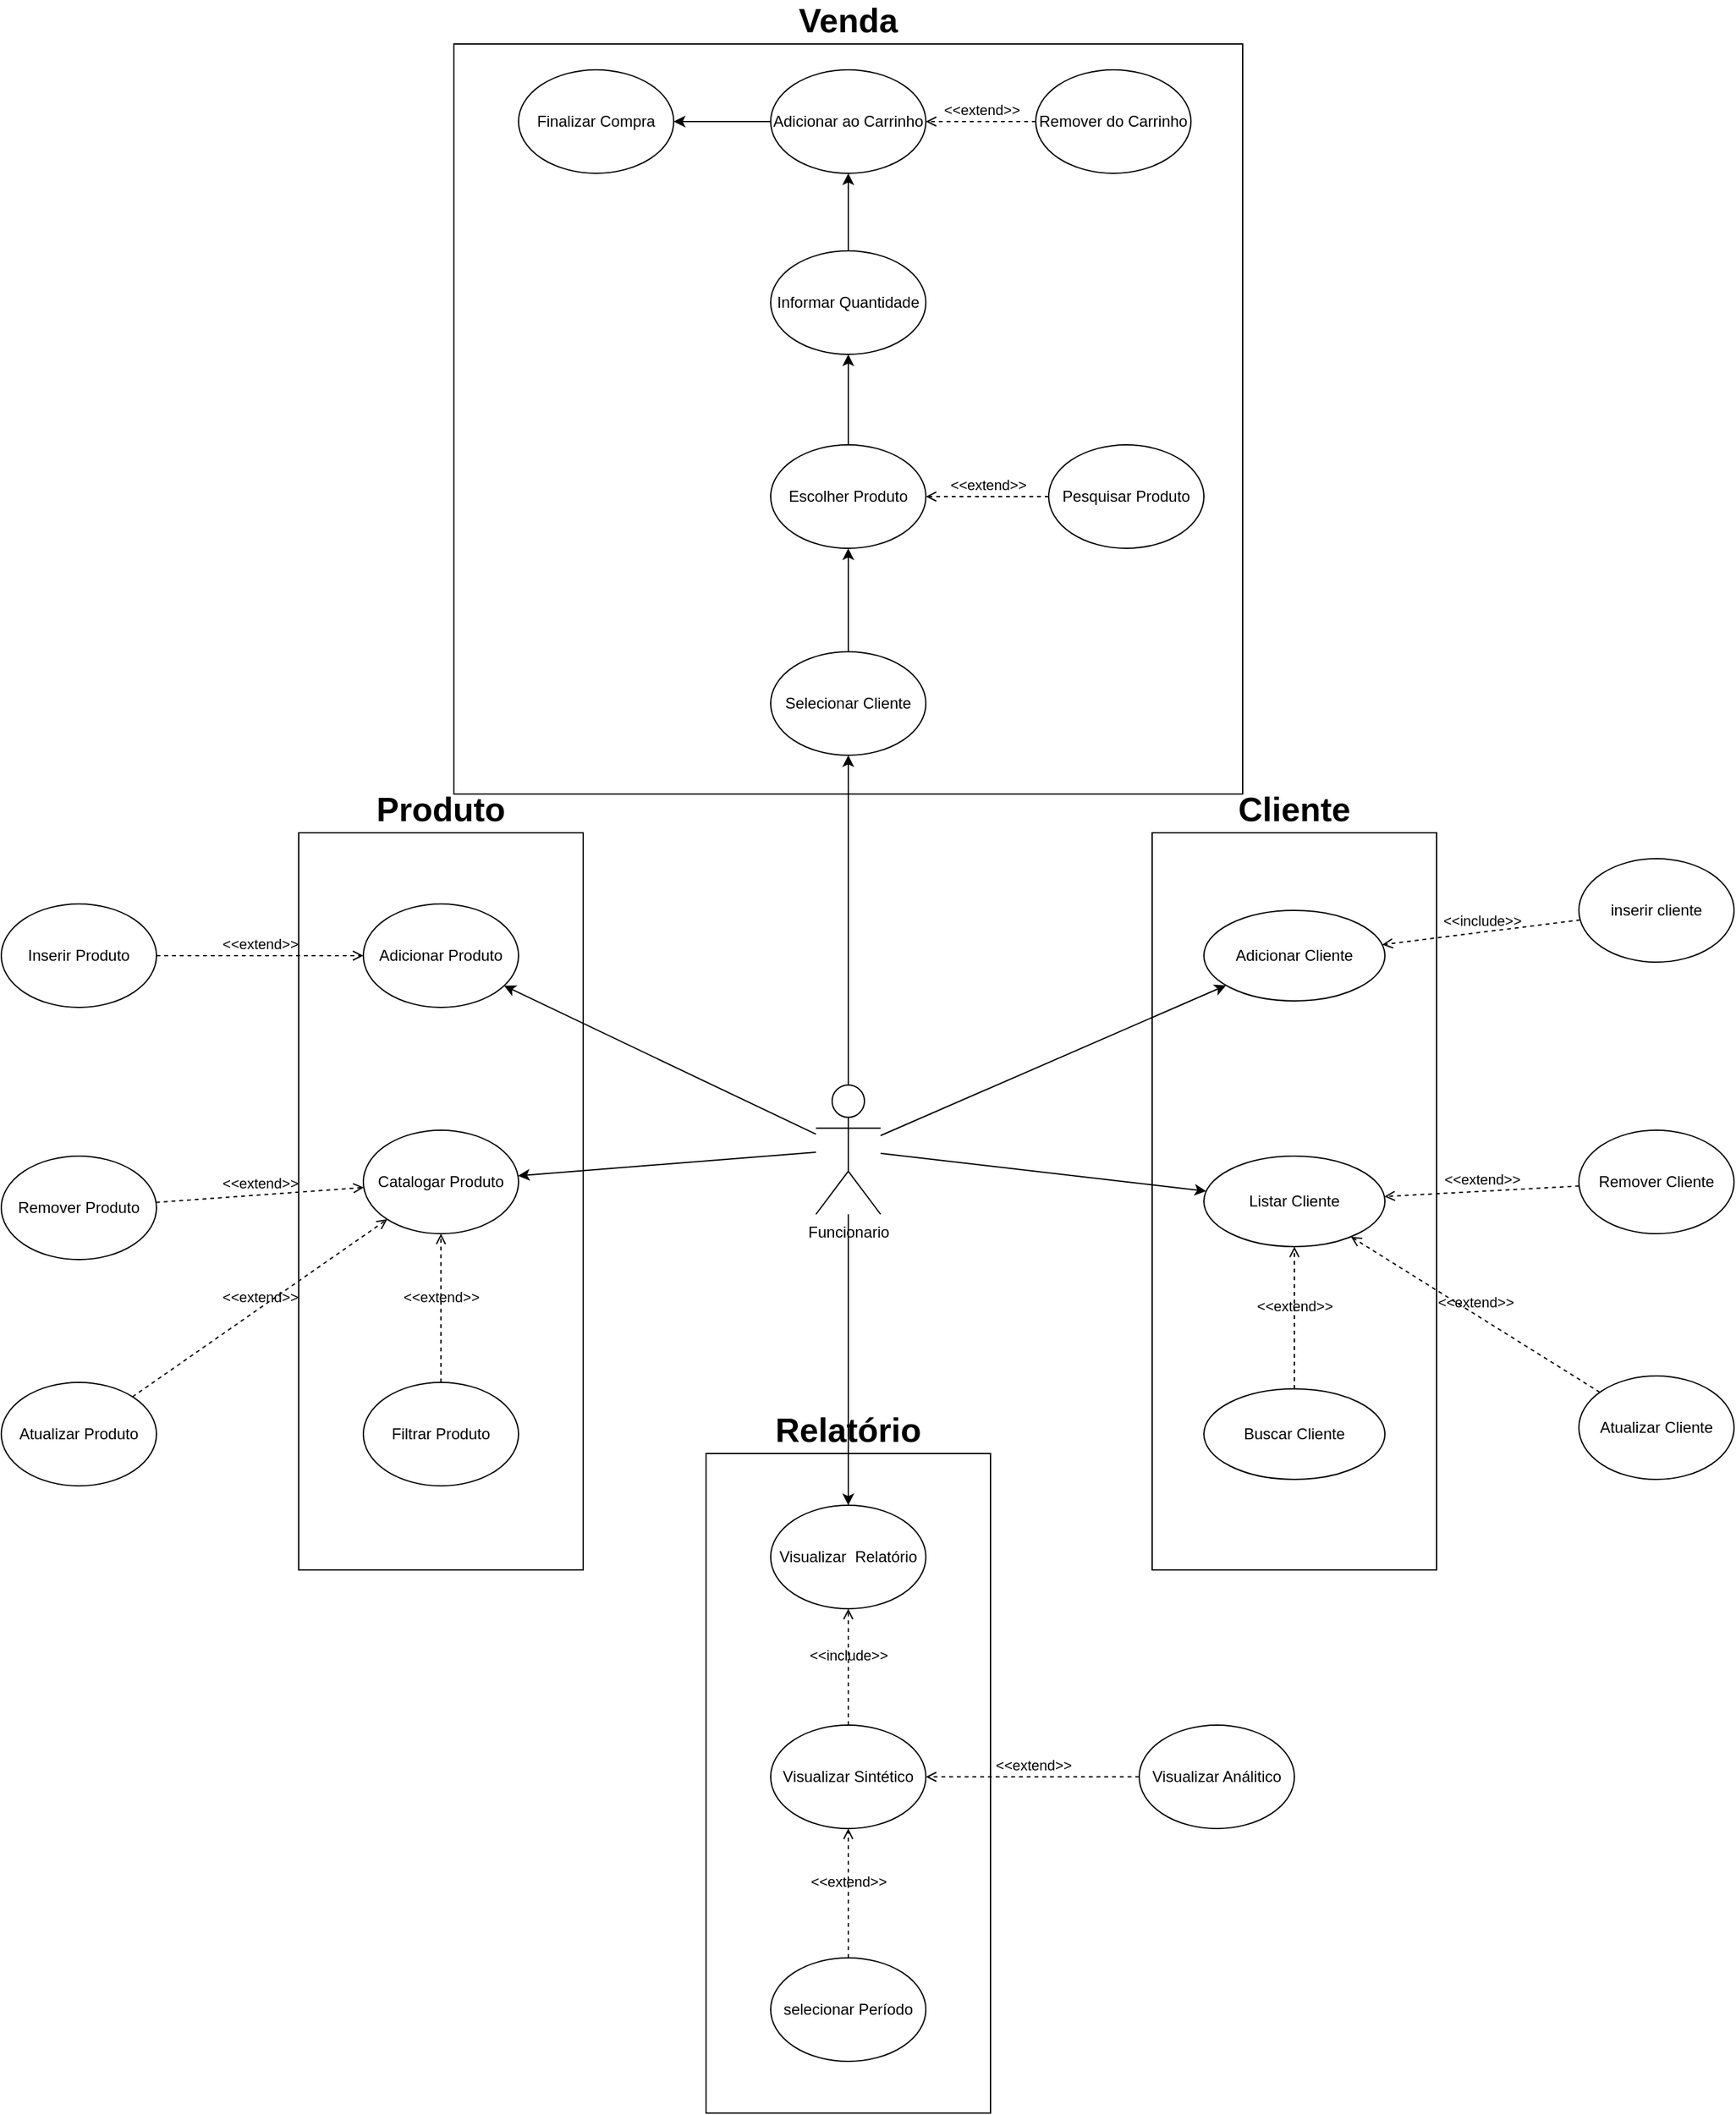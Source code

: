<mxfile version="21.2.9" type="github">
  <diagram id="aXPtKR9Dp8ojyyHZIu-4" name="Page-1">
    <mxGraphModel dx="2234" dy="1596" grid="1" gridSize="10" guides="1" tooltips="1" connect="1" arrows="1" fold="1" page="0" pageScale="1" pageWidth="850" pageHeight="1100" math="0" shadow="0">
      <root>
        <mxCell id="0" />
        <mxCell id="1" parent="0" />
        <mxCell id="tgfpu5Pf73SE2RLoUoSD-70" value="Relatório" style="rounded=0;whiteSpace=wrap;html=1;align=center;verticalAlign=bottom;labelPosition=center;verticalLabelPosition=top;fontStyle=1;fontSize=26;" parent="1" vertex="1">
          <mxGeometry x="-35" y="470" width="220" height="510" as="geometry" />
        </mxCell>
        <mxCell id="2" value="Funcionario" style="shape=umlActor;verticalLabelPosition=bottom;verticalAlign=top;html=1;" parent="1" vertex="1">
          <mxGeometry x="50" y="185" width="50" height="100" as="geometry" />
        </mxCell>
        <mxCell id="6" value="Cliente" style="rounded=0;whiteSpace=wrap;html=1;align=center;verticalAlign=bottom;labelPosition=center;verticalLabelPosition=top;fontStyle=1;fontSize=26;" parent="1" vertex="1">
          <mxGeometry x="310" y="-10" width="220" height="570" as="geometry" />
        </mxCell>
        <mxCell id="7" value="Adicionar Cliente" style="ellipse;whiteSpace=wrap;html=1;" parent="1" vertex="1">
          <mxGeometry x="350" y="50" width="140" height="70" as="geometry" />
        </mxCell>
        <mxCell id="10" value="Listar Cliente" style="ellipse;whiteSpace=wrap;html=1;" parent="1" vertex="1">
          <mxGeometry x="350" y="240" width="140" height="70" as="geometry" />
        </mxCell>
        <mxCell id="11" value="Buscar Cliente" style="ellipse;whiteSpace=wrap;html=1;" parent="1" vertex="1">
          <mxGeometry x="350" y="420" width="140" height="70" as="geometry" />
        </mxCell>
        <mxCell id="tgfpu5Pf73SE2RLoUoSD-22" value="" style="endArrow=classic;html=1;rounded=0;" parent="1" source="2" target="7" edge="1">
          <mxGeometry width="50" height="50" relative="1" as="geometry">
            <mxPoint x="170" y="210" as="sourcePoint" />
            <mxPoint x="200" y="180" as="targetPoint" />
          </mxGeometry>
        </mxCell>
        <mxCell id="tgfpu5Pf73SE2RLoUoSD-23" value="&amp;lt;&amp;lt;include&amp;gt;&amp;gt;" style="html=1;verticalAlign=bottom;labelBackgroundColor=none;endArrow=open;endFill=0;dashed=1;rounded=0;" parent="1" source="tgfpu5Pf73SE2RLoUoSD-24" target="7" edge="1">
          <mxGeometry width="160" relative="1" as="geometry">
            <mxPoint x="580" y="10" as="sourcePoint" />
            <mxPoint x="700" y="30" as="targetPoint" />
            <Array as="points" />
          </mxGeometry>
        </mxCell>
        <mxCell id="tgfpu5Pf73SE2RLoUoSD-24" value="inserir cliente" style="ellipse;whiteSpace=wrap;html=1;" parent="1" vertex="1">
          <mxGeometry x="640" y="10" width="120" height="80" as="geometry" />
        </mxCell>
        <mxCell id="tgfpu5Pf73SE2RLoUoSD-25" value="" style="endArrow=classic;html=1;rounded=0;" parent="1" source="2" target="10" edge="1">
          <mxGeometry width="50" height="50" relative="1" as="geometry">
            <mxPoint x="140" y="470" as="sourcePoint" />
            <mxPoint x="190" y="420" as="targetPoint" />
            <Array as="points" />
          </mxGeometry>
        </mxCell>
        <mxCell id="tgfpu5Pf73SE2RLoUoSD-34" value="&amp;lt;&amp;lt;extend&amp;gt;&amp;gt;" style="html=1;verticalAlign=bottom;labelBackgroundColor=none;endArrow=open;endFill=0;dashed=1;rounded=0;" parent="1" source="tgfpu5Pf73SE2RLoUoSD-35" target="10" edge="1">
          <mxGeometry width="160" relative="1" as="geometry">
            <mxPoint x="610" y="455" as="sourcePoint" />
            <mxPoint x="770" y="450" as="targetPoint" />
          </mxGeometry>
        </mxCell>
        <mxCell id="tgfpu5Pf73SE2RLoUoSD-35" value="Remover Cliente" style="ellipse;whiteSpace=wrap;html=1;" parent="1" vertex="1">
          <mxGeometry x="640" y="220" width="120" height="80" as="geometry" />
        </mxCell>
        <mxCell id="tgfpu5Pf73SE2RLoUoSD-36" value="Atualizar Cliente" style="ellipse;whiteSpace=wrap;html=1;" parent="1" vertex="1">
          <mxGeometry x="640" y="410" width="120" height="80" as="geometry" />
        </mxCell>
        <mxCell id="tgfpu5Pf73SE2RLoUoSD-37" value="&amp;lt;&amp;lt;extend&amp;gt;&amp;gt;" style="html=1;verticalAlign=bottom;labelBackgroundColor=none;endArrow=open;endFill=0;dashed=1;rounded=0;" parent="1" source="tgfpu5Pf73SE2RLoUoSD-36" target="10" edge="1">
          <mxGeometry width="160" relative="1" as="geometry">
            <mxPoint x="470" y="590" as="sourcePoint" />
            <mxPoint x="630" y="590" as="targetPoint" />
          </mxGeometry>
        </mxCell>
        <mxCell id="tgfpu5Pf73SE2RLoUoSD-39" value="&amp;lt;&amp;lt;extend&amp;gt;&amp;gt;" style="html=1;verticalAlign=bottom;labelBackgroundColor=none;endArrow=open;endFill=0;dashed=1;rounded=0;" parent="1" source="11" target="10" edge="1">
          <mxGeometry width="160" relative="1" as="geometry">
            <mxPoint x="320" y="330" as="sourcePoint" />
            <mxPoint x="420" y="330" as="targetPoint" />
          </mxGeometry>
        </mxCell>
        <mxCell id="tgfpu5Pf73SE2RLoUoSD-42" value="Produto" style="rounded=0;whiteSpace=wrap;html=1;fontStyle=1;fontSize=26;labelPosition=center;verticalLabelPosition=top;align=center;verticalAlign=bottom;" parent="1" vertex="1">
          <mxGeometry x="-350" y="-10" width="220" height="570" as="geometry" />
        </mxCell>
        <mxCell id="tgfpu5Pf73SE2RLoUoSD-43" value="Adicionar Produto" style="ellipse;whiteSpace=wrap;html=1;" parent="1" vertex="1">
          <mxGeometry x="-300" y="45" width="120" height="80" as="geometry" />
        </mxCell>
        <mxCell id="tgfpu5Pf73SE2RLoUoSD-47" value="&amp;lt;&amp;lt;extend&amp;gt;&amp;gt;" style="html=1;verticalAlign=bottom;labelBackgroundColor=none;endArrow=open;endFill=0;dashed=1;rounded=0;" parent="1" source="tgfpu5Pf73SE2RLoUoSD-48" target="tgfpu5Pf73SE2RLoUoSD-43" edge="1">
          <mxGeometry width="160" relative="1" as="geometry">
            <mxPoint x="-480" y="80" as="sourcePoint" />
            <mxPoint x="-320" y="80" as="targetPoint" />
          </mxGeometry>
        </mxCell>
        <mxCell id="tgfpu5Pf73SE2RLoUoSD-48" value="Inserir Produto" style="ellipse;whiteSpace=wrap;html=1;" parent="1" vertex="1">
          <mxGeometry x="-580" y="45" width="120" height="80" as="geometry" />
        </mxCell>
        <mxCell id="tgfpu5Pf73SE2RLoUoSD-49" value="Catalogar Produto" style="ellipse;whiteSpace=wrap;html=1;" parent="1" vertex="1">
          <mxGeometry x="-300" y="220" width="120" height="80" as="geometry" />
        </mxCell>
        <mxCell id="tgfpu5Pf73SE2RLoUoSD-50" value="Filtrar Produto" style="ellipse;whiteSpace=wrap;html=1;" parent="1" vertex="1">
          <mxGeometry x="-300" y="415" width="120" height="80" as="geometry" />
        </mxCell>
        <mxCell id="tgfpu5Pf73SE2RLoUoSD-51" value="Remover Produto" style="ellipse;whiteSpace=wrap;html=1;" parent="1" vertex="1">
          <mxGeometry x="-580" y="240" width="120" height="80" as="geometry" />
        </mxCell>
        <mxCell id="tgfpu5Pf73SE2RLoUoSD-52" value="Atualizar Produto" style="ellipse;whiteSpace=wrap;html=1;" parent="1" vertex="1">
          <mxGeometry x="-580" y="415" width="120" height="80" as="geometry" />
        </mxCell>
        <mxCell id="tgfpu5Pf73SE2RLoUoSD-53" value="&amp;lt;&amp;lt;extend&amp;gt;&amp;gt;" style="html=1;verticalAlign=bottom;labelBackgroundColor=none;endArrow=open;endFill=0;dashed=1;rounded=0;" parent="1" source="tgfpu5Pf73SE2RLoUoSD-52" target="tgfpu5Pf73SE2RLoUoSD-49" edge="1">
          <mxGeometry width="160" relative="1" as="geometry">
            <mxPoint x="-470" y="520" as="sourcePoint" />
            <mxPoint x="-310" y="520" as="targetPoint" />
          </mxGeometry>
        </mxCell>
        <mxCell id="tgfpu5Pf73SE2RLoUoSD-54" value="&amp;lt;&amp;lt;extend&amp;gt;&amp;gt;" style="html=1;verticalAlign=bottom;labelBackgroundColor=none;endArrow=open;endFill=0;dashed=1;rounded=0;" parent="1" source="tgfpu5Pf73SE2RLoUoSD-51" target="tgfpu5Pf73SE2RLoUoSD-49" edge="1">
          <mxGeometry width="160" relative="1" as="geometry">
            <mxPoint x="-540" y="380" as="sourcePoint" />
            <mxPoint x="-380" y="380" as="targetPoint" />
          </mxGeometry>
        </mxCell>
        <mxCell id="tgfpu5Pf73SE2RLoUoSD-55" value="&amp;lt;&amp;lt;extend&amp;gt;&amp;gt;" style="html=1;verticalAlign=bottom;labelBackgroundColor=none;endArrow=open;endFill=0;dashed=1;rounded=0;" parent="1" source="tgfpu5Pf73SE2RLoUoSD-50" target="tgfpu5Pf73SE2RLoUoSD-49" edge="1">
          <mxGeometry width="160" relative="1" as="geometry">
            <mxPoint x="-480" y="620" as="sourcePoint" />
            <mxPoint x="-320" y="620" as="targetPoint" />
          </mxGeometry>
        </mxCell>
        <mxCell id="tgfpu5Pf73SE2RLoUoSD-56" value="" style="endArrow=classic;html=1;rounded=0;" parent="1" source="2" target="tgfpu5Pf73SE2RLoUoSD-43" edge="1">
          <mxGeometry width="50" height="50" relative="1" as="geometry">
            <mxPoint x="-50" y="230" as="sourcePoint" />
            <mxPoint y="180" as="targetPoint" />
          </mxGeometry>
        </mxCell>
        <mxCell id="tgfpu5Pf73SE2RLoUoSD-57" value="" style="endArrow=classic;html=1;rounded=0;" parent="1" source="2" target="tgfpu5Pf73SE2RLoUoSD-49" edge="1">
          <mxGeometry width="50" height="50" relative="1" as="geometry">
            <mxPoint x="-50" y="380" as="sourcePoint" />
            <mxPoint y="330" as="targetPoint" />
          </mxGeometry>
        </mxCell>
        <mxCell id="tgfpu5Pf73SE2RLoUoSD-59" value="" style="endArrow=classic;html=1;rounded=0;" parent="1" source="2" target="tgfpu5Pf73SE2RLoUoSD-60" edge="1">
          <mxGeometry width="50" height="50" relative="1" as="geometry">
            <mxPoint x="30" y="460" as="sourcePoint" />
            <mxPoint x="-100" y="560" as="targetPoint" />
          </mxGeometry>
        </mxCell>
        <mxCell id="tgfpu5Pf73SE2RLoUoSD-60" value="Visualizar&amp;nbsp; Relatório" style="ellipse;whiteSpace=wrap;html=1;" parent="1" vertex="1">
          <mxGeometry x="15" y="510" width="120" height="80" as="geometry" />
        </mxCell>
        <mxCell id="tgfpu5Pf73SE2RLoUoSD-61" value="Visualizar Análitico" style="ellipse;whiteSpace=wrap;html=1;" parent="1" vertex="1">
          <mxGeometry x="300" y="680" width="120" height="80" as="geometry" />
        </mxCell>
        <mxCell id="tgfpu5Pf73SE2RLoUoSD-62" value="&amp;lt;&amp;lt;extend&amp;gt;&amp;gt;" style="html=1;verticalAlign=bottom;labelBackgroundColor=none;endArrow=open;endFill=0;dashed=1;rounded=0;" parent="1" source="tgfpu5Pf73SE2RLoUoSD-61" target="tgfpu5Pf73SE2RLoUoSD-65" edge="1">
          <mxGeometry width="160" relative="1" as="geometry">
            <mxPoint x="-160" y="590" as="sourcePoint" />
            <mxPoint x="41" y="583" as="targetPoint" />
          </mxGeometry>
        </mxCell>
        <mxCell id="tgfpu5Pf73SE2RLoUoSD-65" value="Visualizar Sintético" style="ellipse;whiteSpace=wrap;html=1;" parent="1" vertex="1">
          <mxGeometry x="15" y="680" width="120" height="80" as="geometry" />
        </mxCell>
        <mxCell id="tgfpu5Pf73SE2RLoUoSD-66" value="&amp;lt;&amp;lt;include&amp;gt;&amp;gt;" style="html=1;verticalAlign=bottom;labelBackgroundColor=none;endArrow=open;endFill=0;dashed=1;rounded=0;" parent="1" source="tgfpu5Pf73SE2RLoUoSD-65" target="tgfpu5Pf73SE2RLoUoSD-60" edge="1">
          <mxGeometry width="160" relative="1" as="geometry">
            <mxPoint x="10" y="740" as="sourcePoint" />
            <mxPoint x="170" y="740" as="targetPoint" />
          </mxGeometry>
        </mxCell>
        <mxCell id="tgfpu5Pf73SE2RLoUoSD-67" value="&amp;lt;&amp;lt;extend&amp;gt;&amp;gt;" style="html=1;verticalAlign=bottom;labelBackgroundColor=none;endArrow=open;endFill=0;dashed=1;rounded=0;" parent="1" source="tgfpu5Pf73SE2RLoUoSD-68" target="tgfpu5Pf73SE2RLoUoSD-65" edge="1">
          <mxGeometry width="160" relative="1" as="geometry">
            <mxPoint x="-25" y="710" as="sourcePoint" />
            <mxPoint x="135" y="710" as="targetPoint" />
          </mxGeometry>
        </mxCell>
        <mxCell id="8YPlcoWRZeExDEzA0TCi-31" value="Venda" style="rounded=0;whiteSpace=wrap;html=1;align=center;verticalAlign=bottom;labelPosition=center;verticalLabelPosition=top;fontStyle=1;fontSize=26;" vertex="1" parent="1">
          <mxGeometry x="-230" y="-620" width="610" height="580" as="geometry" />
        </mxCell>
        <mxCell id="tgfpu5Pf73SE2RLoUoSD-68" value="selecionar Período" style="ellipse;whiteSpace=wrap;html=1;" parent="1" vertex="1">
          <mxGeometry x="15" y="860" width="120" height="80" as="geometry" />
        </mxCell>
        <mxCell id="8YPlcoWRZeExDEzA0TCi-11" value="" style="endArrow=classic;html=1;rounded=0;exitX=0.5;exitY=0;exitDx=0;exitDy=0;exitPerimeter=0;" edge="1" parent="1" source="2" target="8YPlcoWRZeExDEzA0TCi-15">
          <mxGeometry width="50" height="50" relative="1" as="geometry">
            <mxPoint x="70" y="125" as="sourcePoint" />
            <mxPoint x="75" y="-10" as="targetPoint" />
          </mxGeometry>
        </mxCell>
        <mxCell id="8YPlcoWRZeExDEzA0TCi-15" value="Selecionar Cliente" style="ellipse;whiteSpace=wrap;html=1;" vertex="1" parent="1">
          <mxGeometry x="15" y="-150" width="120" height="80" as="geometry" />
        </mxCell>
        <mxCell id="8YPlcoWRZeExDEzA0TCi-17" value="Escolher Produto" style="ellipse;whiteSpace=wrap;html=1;" vertex="1" parent="1">
          <mxGeometry x="15" y="-310" width="120" height="80" as="geometry" />
        </mxCell>
        <mxCell id="8YPlcoWRZeExDEzA0TCi-18" value="&amp;lt;&amp;lt;extend&amp;gt;&amp;gt;" style="html=1;verticalAlign=bottom;labelBackgroundColor=none;endArrow=open;endFill=0;dashed=1;rounded=0;" edge="1" parent="1" source="8YPlcoWRZeExDEzA0TCi-19" target="8YPlcoWRZeExDEzA0TCi-17">
          <mxGeometry width="160" relative="1" as="geometry">
            <mxPoint x="260" y="-280" as="sourcePoint" />
            <mxPoint x="540" y="-300" as="targetPoint" />
          </mxGeometry>
        </mxCell>
        <mxCell id="8YPlcoWRZeExDEzA0TCi-19" value="Pesquisar Produto" style="ellipse;whiteSpace=wrap;html=1;" vertex="1" parent="1">
          <mxGeometry x="230" y="-310" width="120" height="80" as="geometry" />
        </mxCell>
        <mxCell id="8YPlcoWRZeExDEzA0TCi-20" value="" style="endArrow=classic;html=1;rounded=0;" edge="1" parent="1" source="8YPlcoWRZeExDEzA0TCi-15" target="8YPlcoWRZeExDEzA0TCi-17">
          <mxGeometry width="50" height="50" relative="1" as="geometry">
            <mxPoint x="40" y="-150" as="sourcePoint" />
            <mxPoint x="90" y="-200" as="targetPoint" />
          </mxGeometry>
        </mxCell>
        <mxCell id="8YPlcoWRZeExDEzA0TCi-23" value="" style="endArrow=classic;html=1;rounded=0;" edge="1" parent="1" source="8YPlcoWRZeExDEzA0TCi-17" target="8YPlcoWRZeExDEzA0TCi-22">
          <mxGeometry width="50" height="50" relative="1" as="geometry">
            <mxPoint x="40" y="-310" as="sourcePoint" />
            <mxPoint x="90" y="-360" as="targetPoint" />
          </mxGeometry>
        </mxCell>
        <mxCell id="8YPlcoWRZeExDEzA0TCi-22" value="Informar Quantidade" style="ellipse;whiteSpace=wrap;html=1;" vertex="1" parent="1">
          <mxGeometry x="15" y="-460" width="120" height="80" as="geometry" />
        </mxCell>
        <mxCell id="8YPlcoWRZeExDEzA0TCi-26" value="" style="endArrow=classic;html=1;rounded=0;" edge="1" parent="1" source="8YPlcoWRZeExDEzA0TCi-22" target="8YPlcoWRZeExDEzA0TCi-25">
          <mxGeometry width="50" height="50" relative="1" as="geometry">
            <mxPoint x="-60" y="-430" as="sourcePoint" />
            <mxPoint x="-10" y="-480" as="targetPoint" />
          </mxGeometry>
        </mxCell>
        <mxCell id="8YPlcoWRZeExDEzA0TCi-25" value="Adicionar ao Carrinho" style="ellipse;whiteSpace=wrap;html=1;" vertex="1" parent="1">
          <mxGeometry x="15" y="-600" width="120" height="80" as="geometry" />
        </mxCell>
        <mxCell id="8YPlcoWRZeExDEzA0TCi-27" value="Remover do Carrinho" style="ellipse;whiteSpace=wrap;html=1;" vertex="1" parent="1">
          <mxGeometry x="220" y="-600" width="120" height="80" as="geometry" />
        </mxCell>
        <mxCell id="8YPlcoWRZeExDEzA0TCi-28" value="&amp;lt;&amp;lt;extend&amp;gt;&amp;gt;" style="html=1;verticalAlign=bottom;labelBackgroundColor=none;endArrow=open;endFill=0;dashed=1;rounded=0;" edge="1" parent="1" source="8YPlcoWRZeExDEzA0TCi-27" target="8YPlcoWRZeExDEzA0TCi-25">
          <mxGeometry width="160" relative="1" as="geometry">
            <mxPoint x="150" y="-510" as="sourcePoint" />
            <mxPoint x="310" y="-510" as="targetPoint" />
          </mxGeometry>
        </mxCell>
        <mxCell id="8YPlcoWRZeExDEzA0TCi-29" value="Finalizar Compra" style="ellipse;whiteSpace=wrap;html=1;" vertex="1" parent="1">
          <mxGeometry x="-180" y="-600" width="120" height="80" as="geometry" />
        </mxCell>
        <mxCell id="8YPlcoWRZeExDEzA0TCi-30" value="" style="endArrow=classic;html=1;rounded=0;" edge="1" parent="1" source="8YPlcoWRZeExDEzA0TCi-25" target="8YPlcoWRZeExDEzA0TCi-29">
          <mxGeometry width="50" height="50" relative="1" as="geometry">
            <mxPoint x="-40" y="-480" as="sourcePoint" />
            <mxPoint x="10" y="-530" as="targetPoint" />
          </mxGeometry>
        </mxCell>
      </root>
    </mxGraphModel>
  </diagram>
</mxfile>
